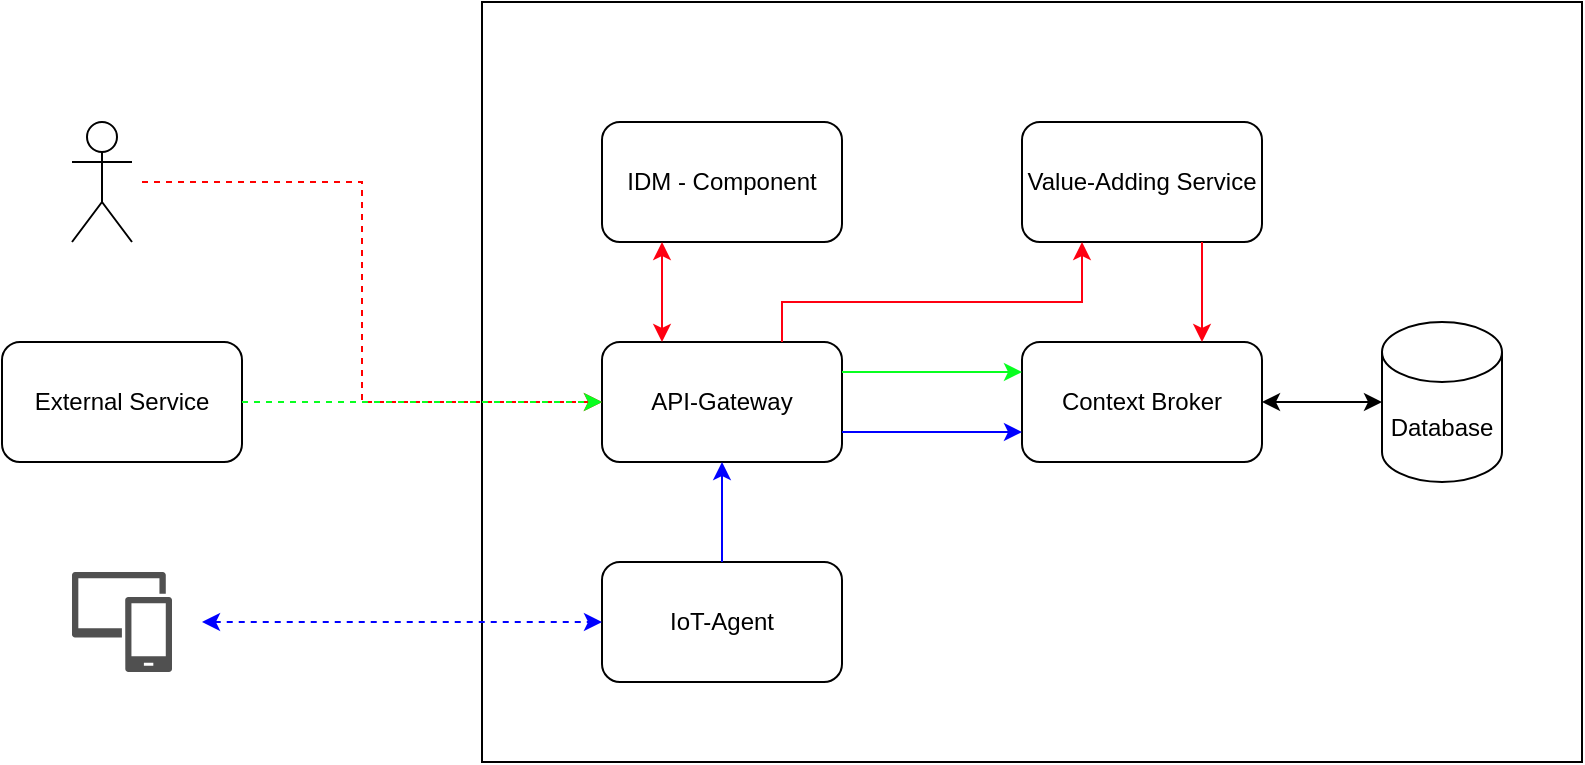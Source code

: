 <mxfile version="20.2.3" type="device"><diagram id="zZDeQtRpC6--sorHGsbe" name="Page-1"><mxGraphModel dx="2272" dy="840" grid="1" gridSize="10" guides="1" tooltips="1" connect="1" arrows="1" fold="1" page="1" pageScale="1" pageWidth="850" pageHeight="1100" math="0" shadow="0"><root><mxCell id="0"/><mxCell id="1" parent="0"/><mxCell id="_UwQTOq6KGdPtbuTMGNU-12" value="" style="rounded=0;whiteSpace=wrap;html=1;fillColor=none;" parent="1" vertex="1"><mxGeometry x="200" y="220" width="550" height="380" as="geometry"/></mxCell><mxCell id="_UwQTOq6KGdPtbuTMGNU-1" value="Context Broker" style="rounded=1;whiteSpace=wrap;html=1;" parent="1" vertex="1"><mxGeometry x="470" y="390" width="120" height="60" as="geometry"/></mxCell><mxCell id="_UwQTOq6KGdPtbuTMGNU-2" value="IDM - Component" style="rounded=1;whiteSpace=wrap;html=1;" parent="1" vertex="1"><mxGeometry x="260" y="280" width="120" height="60" as="geometry"/></mxCell><mxCell id="_UwQTOq6KGdPtbuTMGNU-3" value="Database" style="shape=cylinder3;whiteSpace=wrap;html=1;boundedLbl=1;backgroundOutline=1;size=15;" parent="1" vertex="1"><mxGeometry x="650" y="380" width="60" height="80" as="geometry"/></mxCell><mxCell id="_UwQTOq6KGdPtbuTMGNU-4" value="" style="endArrow=classic;startArrow=classic;html=1;rounded=0;exitX=1;exitY=0.5;exitDx=0;exitDy=0;" parent="1" source="_UwQTOq6KGdPtbuTMGNU-1" edge="1"><mxGeometry width="50" height="50" relative="1" as="geometry"><mxPoint x="610" y="530" as="sourcePoint"/><mxPoint x="650" y="420" as="targetPoint"/></mxGeometry></mxCell><mxCell id="_UwQTOq6KGdPtbuTMGNU-5" value="IoT-Agent" style="rounded=1;whiteSpace=wrap;html=1;" parent="1" vertex="1"><mxGeometry x="260" y="500" width="120" height="60" as="geometry"/></mxCell><mxCell id="_UwQTOq6KGdPtbuTMGNU-6" value="Value-Adding Service" style="rounded=1;whiteSpace=wrap;html=1;" parent="1" vertex="1"><mxGeometry x="470" y="280" width="120" height="60" as="geometry"/></mxCell><mxCell id="_UwQTOq6KGdPtbuTMGNU-16" style="edgeStyle=orthogonalEdgeStyle;rounded=0;orthogonalLoop=1;jettySize=auto;html=1;exitX=0.5;exitY=0.5;exitDx=0;exitDy=0;exitPerimeter=0;" parent="1" edge="1"><mxGeometry relative="1" as="geometry"><mxPoint x="20" y="290" as="targetPoint"/><mxPoint x="20" y="290" as="sourcePoint"/></mxGeometry></mxCell><mxCell id="_UwQTOq6KGdPtbuTMGNU-10" value="" style="sketch=0;pointerEvents=1;shadow=0;dashed=0;html=1;strokeColor=none;labelPosition=center;verticalLabelPosition=bottom;verticalAlign=top;align=center;fillColor=#505050;shape=mxgraph.mscae.intune.device_group" parent="1" vertex="1"><mxGeometry x="-5" y="505" width="50" height="50" as="geometry"/></mxCell><mxCell id="_UwQTOq6KGdPtbuTMGNU-14" value="External Service" style="rounded=1;whiteSpace=wrap;html=1;" parent="1" vertex="1"><mxGeometry x="-40" y="390" width="120" height="60" as="geometry"/></mxCell><mxCell id="_UwQTOq6KGdPtbuTMGNU-20" value="" style="shape=umlActor;verticalLabelPosition=bottom;verticalAlign=top;html=1;outlineConnect=0;" parent="1" vertex="1"><mxGeometry x="-5" y="280" width="30" height="60" as="geometry"/></mxCell><mxCell id="y7APIUBBElsMYDPHjy9x-1" value="API-Gateway" style="rounded=1;whiteSpace=wrap;html=1;" vertex="1" parent="1"><mxGeometry x="260" y="390" width="120" height="60" as="geometry"/></mxCell><mxCell id="y7APIUBBElsMYDPHjy9x-2" value="" style="endArrow=classic;html=1;rounded=0;entryX=0;entryY=0.5;entryDx=0;entryDy=0;dashed=1;strokeColor=#FF0000;" edge="1" parent="1" target="y7APIUBBElsMYDPHjy9x-1"><mxGeometry width="50" height="50" relative="1" as="geometry"><mxPoint x="30" y="310" as="sourcePoint"/><mxPoint x="100" y="210" as="targetPoint"/><Array as="points"><mxPoint x="140" y="310"/><mxPoint x="140" y="420"/></Array></mxGeometry></mxCell><mxCell id="y7APIUBBElsMYDPHjy9x-3" value="" style="endArrow=classic;html=1;rounded=0;exitX=1;exitY=0.5;exitDx=0;exitDy=0;entryX=0;entryY=0.5;entryDx=0;entryDy=0;dashed=1;strokeColor=#08FF20;" edge="1" parent="1" source="_UwQTOq6KGdPtbuTMGNU-14" target="y7APIUBBElsMYDPHjy9x-1"><mxGeometry width="50" height="50" relative="1" as="geometry"><mxPoint x="110" y="490" as="sourcePoint"/><mxPoint x="160" y="440" as="targetPoint"/></mxGeometry></mxCell><mxCell id="y7APIUBBElsMYDPHjy9x-4" value="" style="endArrow=classic;html=1;rounded=0;entryX=0;entryY=0.5;entryDx=0;entryDy=0;startArrow=classic;startFill=1;dashed=1;strokeColor=#0000FF;" edge="1" parent="1" target="_UwQTOq6KGdPtbuTMGNU-5"><mxGeometry width="50" height="50" relative="1" as="geometry"><mxPoint x="60" y="530" as="sourcePoint"/><mxPoint x="170" y="570" as="targetPoint"/></mxGeometry></mxCell><mxCell id="y7APIUBBElsMYDPHjy9x-5" value="" style="endArrow=classic;html=1;rounded=0;entryX=0.5;entryY=1;entryDx=0;entryDy=0;strokeColor=#0000FF;" edge="1" parent="1" source="_UwQTOq6KGdPtbuTMGNU-5" target="y7APIUBBElsMYDPHjy9x-1"><mxGeometry width="50" height="50" relative="1" as="geometry"><mxPoint x="170" y="700" as="sourcePoint"/><mxPoint x="220" y="650" as="targetPoint"/></mxGeometry></mxCell><mxCell id="y7APIUBBElsMYDPHjy9x-6" value="" style="endArrow=classic;html=1;rounded=0;exitX=1;exitY=0.25;exitDx=0;exitDy=0;strokeColor=#08FF20;entryX=0;entryY=0.25;entryDx=0;entryDy=0;entryPerimeter=0;" edge="1" parent="1" source="y7APIUBBElsMYDPHjy9x-1" target="_UwQTOq6KGdPtbuTMGNU-1"><mxGeometry width="50" height="50" relative="1" as="geometry"><mxPoint x="330" y="710" as="sourcePoint"/><mxPoint x="380" y="660" as="targetPoint"/></mxGeometry></mxCell><mxCell id="y7APIUBBElsMYDPHjy9x-9" value="" style="endArrow=classic;startArrow=classic;html=1;rounded=0;entryX=0.25;entryY=1;entryDx=0;entryDy=0;exitX=0.25;exitY=0;exitDx=0;exitDy=0;strokeColor=#FF0011;" edge="1" parent="1" source="y7APIUBBElsMYDPHjy9x-1" target="_UwQTOq6KGdPtbuTMGNU-2"><mxGeometry width="50" height="50" relative="1" as="geometry"><mxPoint x="140" y="260" as="sourcePoint"/><mxPoint x="190" y="210" as="targetPoint"/></mxGeometry></mxCell><mxCell id="y7APIUBBElsMYDPHjy9x-10" value="" style="endArrow=classic;html=1;rounded=0;exitX=0.75;exitY=0;exitDx=0;exitDy=0;entryX=0.25;entryY=1;entryDx=0;entryDy=0;strokeColor=#FF0011;" edge="1" parent="1" source="y7APIUBBElsMYDPHjy9x-1" target="_UwQTOq6KGdPtbuTMGNU-6"><mxGeometry width="50" height="50" relative="1" as="geometry"><mxPoint x="400" y="390" as="sourcePoint"/><mxPoint x="450" y="340" as="targetPoint"/><Array as="points"><mxPoint x="350" y="370"/><mxPoint x="500" y="370"/></Array></mxGeometry></mxCell><mxCell id="y7APIUBBElsMYDPHjy9x-11" value="" style="endArrow=classic;html=1;rounded=0;exitX=0.75;exitY=1;exitDx=0;exitDy=0;entryX=0.75;entryY=0;entryDx=0;entryDy=0;strokeColor=#FF0011;" edge="1" parent="1" source="_UwQTOq6KGdPtbuTMGNU-6" target="_UwQTOq6KGdPtbuTMGNU-1"><mxGeometry width="50" height="50" relative="1" as="geometry"><mxPoint x="460" y="530" as="sourcePoint"/><mxPoint x="510" y="480" as="targetPoint"/></mxGeometry></mxCell><mxCell id="y7APIUBBElsMYDPHjy9x-12" value="" style="endArrow=classic;html=1;rounded=0;strokeColor=#0000FF;exitX=1;exitY=0.75;exitDx=0;exitDy=0;entryX=0;entryY=0.75;entryDx=0;entryDy=0;" edge="1" parent="1" source="y7APIUBBElsMYDPHjy9x-1" target="_UwQTOq6KGdPtbuTMGNU-1"><mxGeometry width="50" height="50" relative="1" as="geometry"><mxPoint x="440" y="520" as="sourcePoint"/><mxPoint x="490" y="470" as="targetPoint"/></mxGeometry></mxCell></root></mxGraphModel></diagram></mxfile>
